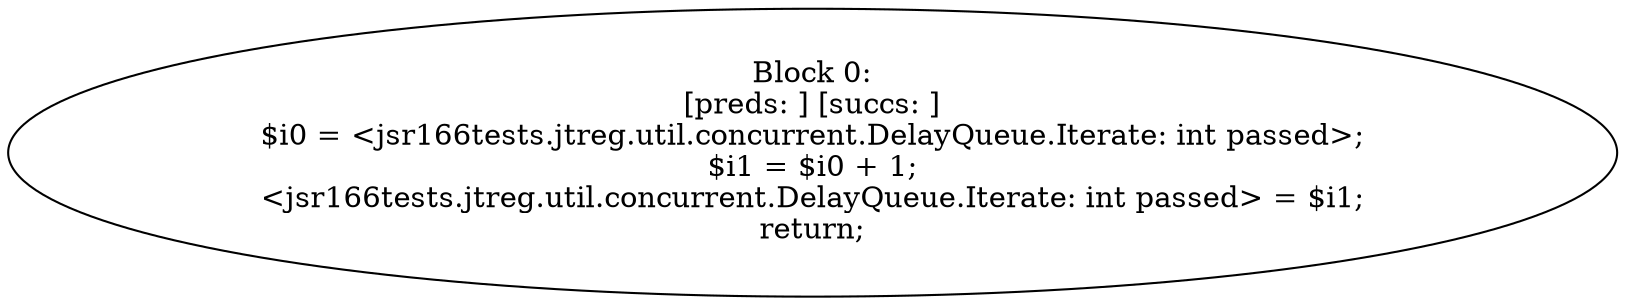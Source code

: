 digraph "unitGraph" {
    "Block 0:
[preds: ] [succs: ]
$i0 = <jsr166tests.jtreg.util.concurrent.DelayQueue.Iterate: int passed>;
$i1 = $i0 + 1;
<jsr166tests.jtreg.util.concurrent.DelayQueue.Iterate: int passed> = $i1;
return;
"
}
